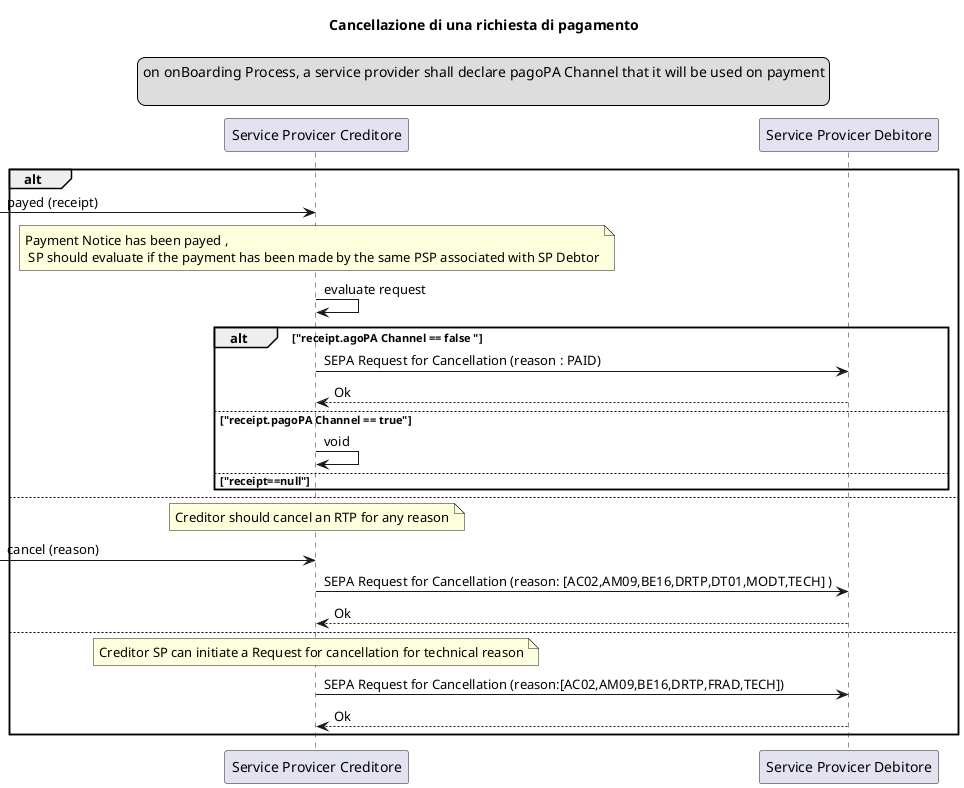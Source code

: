 @startuml 
title 
Cancellazione di una richiesta di pagamento
end title 

legend top
on onBoarding Process, a service provider shall declare pagoPA Channel that it will be used on payment

endlegend 
'Premessa: 
Participant sp_ec as "Service Provicer Creditore"
Participant sp_deb as "Service Provicer Debitore"


alt
    [-> sp_ec: payed (receipt) 
    note over sp_ec: Payment Notice has been payed ,\n SP should evaluate if the payment has been made by the same PSP associated with SP Debtor 
    sp_ec -> sp_ec : evaluate request
    alt "receipt.agoPA Channel == false "
    sp_ec -> sp_deb: SEPA Request for Cancellation (reason : PAID)
    sp_deb --> sp_ec : Ok
    else "receipt.pagoPA Channel == true"
    sp_ec -> sp_ec : void
    else "receipt==null"
    end
else 
    note over sp_ec: Creditor should cancel an RTP for any reason
    [-> sp_ec: cancel (reason) 
    sp_ec -> sp_deb: SEPA Request for Cancellation (reason: [AC02,AM09,BE16,DRTP,DT01,MODT,TECH] )
    sp_deb --> sp_ec : Ok
else 
    note over sp_ec : Creditor SP can initiate a Request for cancellation for technical reason
     sp_ec -> sp_deb: SEPA Request for Cancellation (reason:[AC02,AM09,BE16,DRTP,FRAD,TECH])
    sp_deb --> sp_ec : Ok
end
@enduml